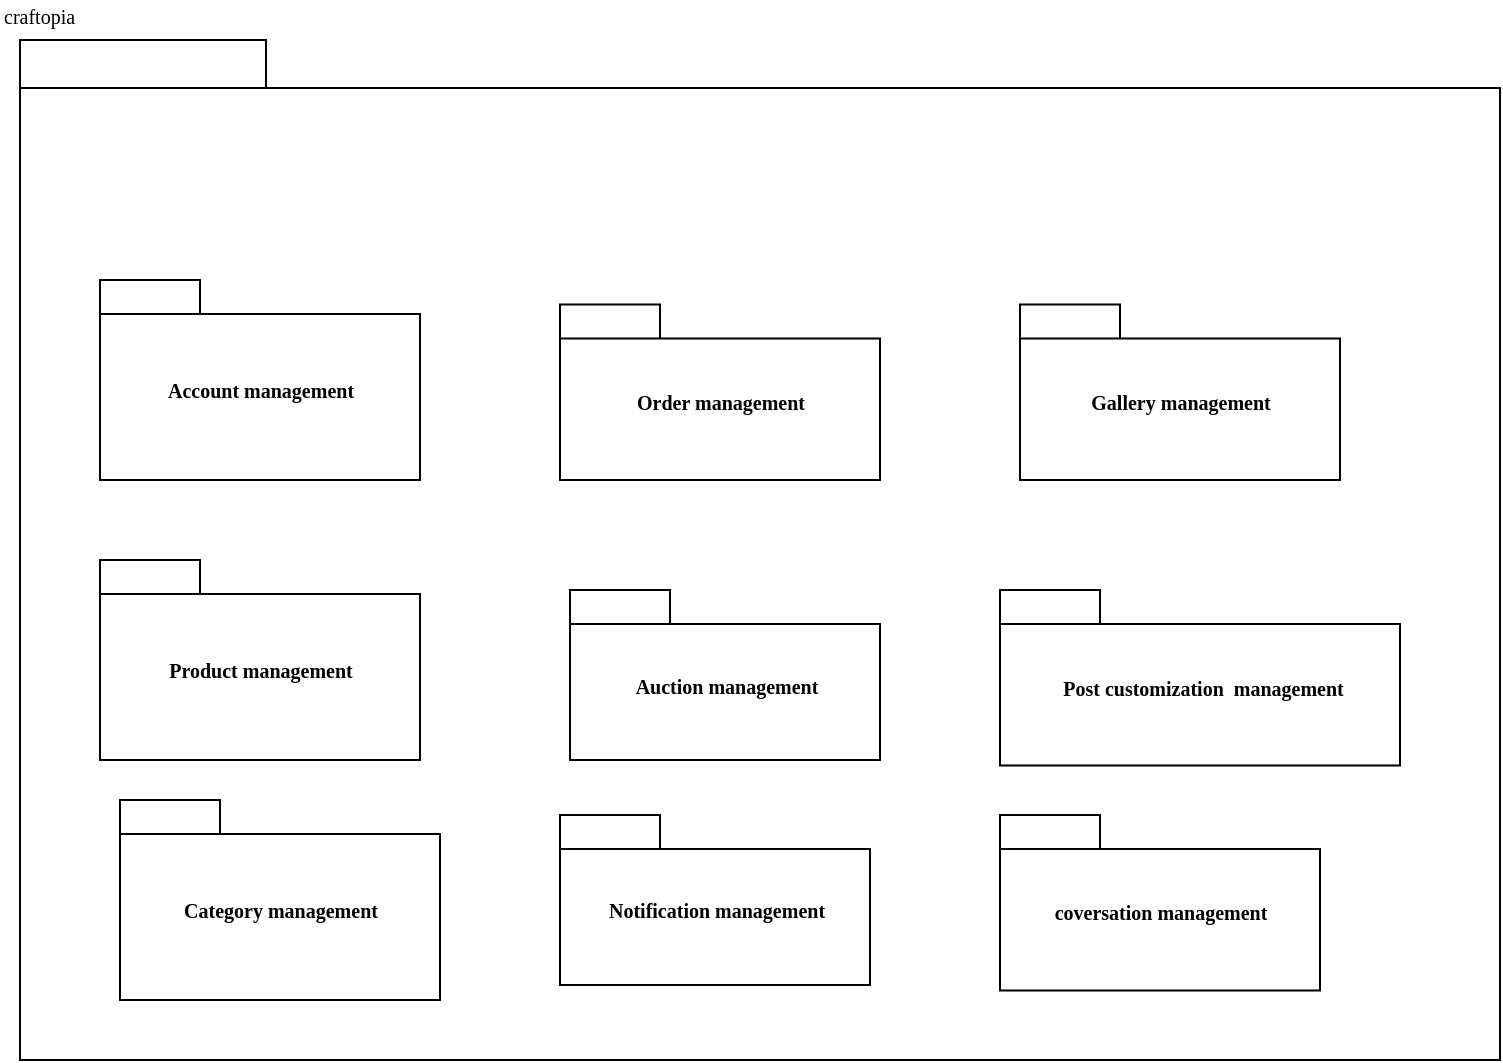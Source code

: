 <mxfile version="24.4.6" type="device">
  <diagram name="Page-1" id="b5b7bab2-c9e2-2cf4-8b2a-24fd1a2a6d21">
    <mxGraphModel dx="1036" dy="606" grid="1" gridSize="10" guides="1" tooltips="1" connect="1" arrows="1" fold="1" page="1" pageScale="1" pageWidth="827" pageHeight="1169" background="none" math="0" shadow="0">
      <root>
        <mxCell id="0" />
        <mxCell id="1" parent="0" />
        <mxCell id="6e0c8c40b5770093-33" value="" style="shape=folder;fontStyle=1;spacingTop=10;tabWidth=123;tabHeight=24;tabPosition=left;html=1;rounded=0;shadow=0;comic=0;labelBackgroundColor=none;strokeColor=#000000;strokeWidth=1;fillColor=#ffffff;fontFamily=Verdana;fontSize=10;fontColor=#000000;align=center;" parent="1" vertex="1">
          <mxGeometry x="440" y="140" width="740" height="510" as="geometry" />
        </mxCell>
        <mxCell id="6e0c8c40b5770093-42" value="Account management" style="shape=folder;fontStyle=1;spacingTop=10;tabWidth=50;tabHeight=17;tabPosition=left;html=1;rounded=0;shadow=0;comic=0;labelBackgroundColor=none;strokeColor=#000000;strokeWidth=1;fillColor=#ffffff;fontFamily=Verdana;fontSize=10;fontColor=#000000;align=center;" parent="1" vertex="1">
          <mxGeometry x="480" y="260" width="160" height="100" as="geometry" />
        </mxCell>
        <mxCell id="6e0c8c40b5770093-43" value="Product management" style="shape=folder;fontStyle=1;spacingTop=10;tabWidth=50;tabHeight=17;tabPosition=left;html=1;rounded=0;shadow=0;comic=0;labelBackgroundColor=none;strokeColor=#000000;strokeWidth=1;fillColor=#ffffff;fontFamily=Verdana;fontSize=10;fontColor=#000000;align=center;" parent="1" vertex="1">
          <mxGeometry x="480" y="400" width="160" height="100" as="geometry" />
        </mxCell>
        <mxCell id="6e0c8c40b5770093-44" value="Order management" style="shape=folder;fontStyle=1;spacingTop=10;tabWidth=50;tabHeight=17;tabPosition=left;html=1;rounded=0;shadow=0;comic=0;labelBackgroundColor=none;strokeColor=#000000;strokeWidth=1;fillColor=#ffffff;fontFamily=Verdana;fontSize=10;fontColor=#000000;align=center;" parent="1" vertex="1">
          <mxGeometry x="710" y="272.25" width="160" height="87.75" as="geometry" />
        </mxCell>
        <mxCell id="6e0c8c40b5770093-45" value="Auction management" style="shape=folder;fontStyle=1;spacingTop=10;tabWidth=50;tabHeight=17;tabPosition=left;html=1;rounded=0;shadow=0;comic=0;labelBackgroundColor=none;strokeColor=#000000;strokeWidth=1;fillColor=#ffffff;fontFamily=Verdana;fontSize=10;fontColor=#000000;align=center;" parent="1" vertex="1">
          <mxGeometry x="715" y="415" width="155" height="85" as="geometry" />
        </mxCell>
        <mxCell id="6e0c8c40b5770093-73" value="craftopia" style="text;html=1;align=left;verticalAlign=top;spacingTop=-4;fontSize=10;fontFamily=Verdana" parent="1" vertex="1">
          <mxGeometry x="430" y="120" width="80" height="30" as="geometry" />
        </mxCell>
        <mxCell id="jnkB9Sy5KkFoXBMUI9Ge-4" value="Gallery management" style="shape=folder;fontStyle=1;spacingTop=10;tabWidth=50;tabHeight=17;tabPosition=left;html=1;rounded=0;shadow=0;comic=0;labelBackgroundColor=none;strokeColor=#000000;strokeWidth=1;fillColor=#ffffff;fontFamily=Verdana;fontSize=10;fontColor=#000000;align=center;" parent="1" vertex="1">
          <mxGeometry x="940" y="272.25" width="160" height="87.75" as="geometry" />
        </mxCell>
        <mxCell id="jnkB9Sy5KkFoXBMUI9Ge-7" value="&amp;nbsp;Post customization&amp;nbsp; management" style="shape=folder;fontStyle=1;spacingTop=10;tabWidth=50;tabHeight=17;tabPosition=left;html=1;rounded=0;shadow=0;comic=0;labelBackgroundColor=none;strokeColor=#000000;strokeWidth=1;fillColor=#ffffff;fontFamily=Verdana;fontSize=10;fontColor=#000000;align=center;" parent="1" vertex="1">
          <mxGeometry x="930" y="415" width="200" height="87.75" as="geometry" />
        </mxCell>
        <mxCell id="mDy0LjV4EdPmGKK1C5-q-1" value="Category management" style="shape=folder;fontStyle=1;spacingTop=10;tabWidth=50;tabHeight=17;tabPosition=left;html=1;rounded=0;shadow=0;comic=0;labelBackgroundColor=none;strokeColor=#000000;strokeWidth=1;fillColor=#ffffff;fontFamily=Verdana;fontSize=10;fontColor=#000000;align=center;" parent="1" vertex="1">
          <mxGeometry x="490" y="520" width="160" height="100" as="geometry" />
        </mxCell>
        <mxCell id="tIno5rQIWUBfeGRRvXYs-1" value="Notification management" style="shape=folder;fontStyle=1;spacingTop=10;tabWidth=50;tabHeight=17;tabPosition=left;html=1;rounded=0;shadow=0;comic=0;labelBackgroundColor=none;strokeColor=#000000;strokeWidth=1;fillColor=#ffffff;fontFamily=Verdana;fontSize=10;fontColor=#000000;align=center;" parent="1" vertex="1">
          <mxGeometry x="710" y="527.5" width="155" height="85" as="geometry" />
        </mxCell>
        <mxCell id="FF-GTUpiViAP1Fzdmv1N-1" value="coversation management" style="shape=folder;fontStyle=1;spacingTop=10;tabWidth=50;tabHeight=17;tabPosition=left;html=1;rounded=0;shadow=0;comic=0;labelBackgroundColor=none;strokeColor=#000000;strokeWidth=1;fillColor=#ffffff;fontFamily=Verdana;fontSize=10;fontColor=#000000;align=center;" vertex="1" parent="1">
          <mxGeometry x="930" y="527.5" width="160" height="87.75" as="geometry" />
        </mxCell>
      </root>
    </mxGraphModel>
  </diagram>
</mxfile>

